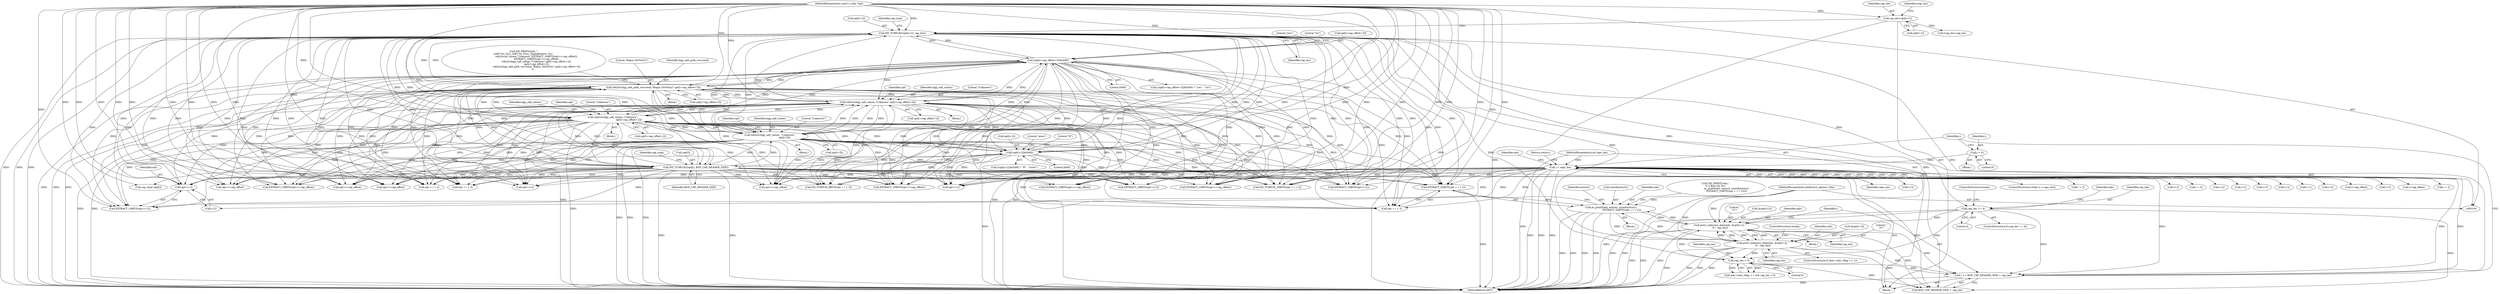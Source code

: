 digraph "0_tcpdump_e3f3b445e2d20ac5d5b7fcb7559ce6beb55da0c9@pointer" {
"1000182" [label="(Call,opt+i+2)"];
"1000293" [label="(Call,(opt[i+cap_offset+3])&0x80)"];
"1000407" [label="(Call,tok2str(bgp_add_path_recvsend,\"Bogus (0x%02x)\",opt[i+cap_offset+3]))"];
"1000106" [label="(MethodParameterIn,const u_char *opt)"];
"1000389" [label="(Call,tok2str(bgp_safi_values,\"Unknown\",opt[i+cap_offset+2]))"];
"1000274" [label="(Call,tok2str(bgp_safi_values,\"Unknown\",\n                                          opt[i+cap_offset+2]))"];
"1000195" [label="(Call,tok2str(bgp_safi_values, \"Unknown\",\n                                      opt[i+5]))"];
"1000155" [label="(Call,ND_TCHECK2(opt[i+2], cap_len))"];
"1000223" [label="(Call,(opt[i+2])&0x80)"];
"1000122" [label="(Call,ND_TCHECK2(opt[i], BGP_CAP_HEADER_SIZE))"];
"1000132" [label="(Call,cap_len=opt[i+1])"];
"1000118" [label="(Call,i < caps_len)"];
"1000114" [label="(Call,i = 0)"];
"1000469" [label="(Call,i += BGP_CAP_HEADER_SIZE + cap_len)"];
"1000459" [label="(Call,print_unknown_data(ndo, &opt[i+2], \"\n\t\t\", cap_len))"];
"1000325" [label="(Call,as_printf(ndo, astostr, sizeof(astostr),\n                            EXTRACT_32BITS(opt + i + 2)))"];
"1000437" [label="(Call,print_unknown_data(ndo, &opt[i+2], \"\n\t\t\", cap_len))"];
"1000105" [label="(MethodParameterIn,netdissect_options *ndo)"];
"1000330" [label="(Call,EXTRACT_32BITS(opt + i + 2))"];
"1000455" [label="(Call,cap_len > 0)"];
"1000316" [label="(Call,cap_len == 4)"];
"1000107" [label="(MethodParameterIn,int caps_len)"];
"1000120" [label="(Identifier,caps_len)"];
"1000156" [label="(Call,opt[i+2])"];
"1000401" [label="(Identifier,opt)"];
"1000277" [label="(Call,opt[i+cap_offset+2])"];
"1000184" [label="(Call,i+2)"];
"1000330" [label="(Call,EXTRACT_32BITS(opt + i + 2))"];
"1000327" [label="(Identifier,astostr)"];
"1000233" [label="(Call,EXTRACT_16BITS(opt+i+2))"];
"1000302" [label="(Literal,\"yes\")"];
"1000210" [label="(Call,ND_TCHECK_16BITS(opt + i + 2))"];
"1000194" [label="(Block,)"];
"1000223" [label="(Call,(opt[i+2])&0x80)"];
"1000139" [label="(Call,tcap_len=cap_len)"];
"1000431" [label="(ControlStructure,if (ndo->ndo_vflag <= 1))"];
"1000461" [label="(Call,&opt[i+2])"];
"1000336" [label="(ControlStructure,break;)"];
"1000390" [label="(Identifier,bgp_safi_values)"];
"1000260" [label="(Call,EXTRACT_16BITS(opt+i+cap_offset))"];
"1000188" [label="(Call,EXTRACT_16BITS(opt+i+2))"];
"1000200" [label="(Call,i+5)"];
"1000267" [label="(Call,EXTRACT_16BITS(opt+i+cap_offset))"];
"1000106" [label="(MethodParameterIn,const u_char *opt)"];
"1000301" [label="(Literal,0x80)"];
"1000183" [label="(Identifier,opt)"];
"1000328" [label="(Call,sizeof(astostr))"];
"1000326" [label="(Identifier,ndo)"];
"1000471" [label="(Call,BGP_CAP_HEADER_SIZE + cap_len)"];
"1000140" [label="(Identifier,tcap_len)"];
"1000382" [label="(Call,EXTRACT_16BITS(opt+i+cap_offset))"];
"1000409" [label="(Literal,\"Bogus (0x%02x)\")"];
"1000117" [label="(ControlStructure,while (i < caps_len))"];
"1000320" [label="(Call,ND_PRINT((ndo, \"\n\t\t 4 Byte AS %s\",\n                            as_printf(ndo, astostr, sizeof(astostr),\n                            EXTRACT_32BITS(opt + i + 2)))))"];
"1000181" [label="(Call,EXTRACT_16BITS(opt+i+2))"];
"1000274" [label="(Call,tok2str(bgp_safi_values,\"Unknown\",\n                                          opt[i+cap_offset+2]))"];
"1000204" [label="(Identifier,opt)"];
"1000234" [label="(Call,opt+i+2)"];
"1000124" [label="(Identifier,opt)"];
"1000261" [label="(Call,opt+i+cap_offset)"];
"1000318" [label="(Literal,4)"];
"1000273" [label="(Block,)"];
"1000375" [label="(Call,EXTRACT_16BITS(opt+i+cap_offset))"];
"1000268" [label="(Call,opt+i+cap_offset)"];
"1000198" [label="(Call,opt[i+5])"];
"1000213" [label="(Call,i + 2)"];
"1000449" [label="(Call,ndo->ndo_vflag > 1 && cap_len > 0)"];
"1000323" [label="(Block,)"];
"1000122" [label="(Call,ND_TCHECK2(opt[i], BGP_CAP_HEADER_SIZE))"];
"1000224" [label="(Call,opt[i+2])"];
"1000127" [label="(Call,cap_type=opt[i])"];
"1000474" [label="(Return,return;)"];
"1000408" [label="(Identifier,bgp_add_path_recvsend)"];
"1000292" [label="(Call,((opt[i+cap_offset+3])&0x80) ? \"yes\" : \"no\")"];
"1000275" [label="(Identifier,bgp_safi_values)"];
"1000161" [label="(Identifier,cap_len)"];
"1000464" [label="(Call,i+2)"];
"1000115" [label="(Identifier,i)"];
"1000331" [label="(Call,opt + i + 2)"];
"1000286" [label="(Identifier,opt)"];
"1000166" [label="(Call,ND_TCHECK_8BITS(opt + i + 5))"];
"1000128" [label="(Identifier,cap_type)"];
"1000437" [label="(Call,print_unknown_data(ndo, &opt[i+2], \"\n\t\t\", cap_len))"];
"1000222" [label="(Call,((opt[i+2])&0x80) ? \"R\" : \"none\")"];
"1000376" [label="(Call,opt+i+cap_offset)"];
"1000470" [label="(Identifier,i)"];
"1000134" [label="(Call,opt[i+1])"];
"1000322" [label="(Identifier,ndo)"];
"1000315" [label="(ControlStructure,if (cap_len == 4))"];
"1000169" [label="(Call,i + 5)"];
"1000236" [label="(Call,i+2)"];
"1000196" [label="(Identifier,bgp_safi_values)"];
"1000399" [label="(Block,)"];
"1000447" [label="(ControlStructure,break;)"];
"1000389" [label="(Call,tok2str(bgp_safi_values,\"Unknown\",opt[i+cap_offset+2]))"];
"1000316" [label="(Call,cap_len == 4)"];
"1000458" [label="(Block,)"];
"1000460" [label="(Identifier,ndo)"];
"1000126" [label="(Identifier,BGP_CAP_HEADER_SIZE)"];
"1000303" [label="(Literal,\"no\")"];
"1000294" [label="(Call,opt[i+cap_offset+3])"];
"1000446" [label="(Identifier,cap_len)"];
"1000383" [label="(Call,opt+i+cap_offset)"];
"1000229" [label="(Literal,0x80)"];
"1000195" [label="(Call,tok2str(bgp_safi_values, \"Unknown\",\n                                      opt[i+5]))"];
"1000231" [label="(Literal,\"none\")"];
"1000438" [label="(Identifier,ndo)"];
"1000105" [label="(MethodParameterIn,netdissect_options *ndo)"];
"1000480" [label="(MethodReturn,RET)"];
"1000182" [label="(Call,opt+i+2)"];
"1000391" [label="(Literal,\"Unknown\")"];
"1000132" [label="(Call,cap_len=opt[i+1])"];
"1000457" [label="(Literal,0)"];
"1000469" [label="(Call,i += BGP_CAP_HEADER_SIZE + cap_len)"];
"1000123" [label="(Call,opt[i])"];
"1000226" [label="(Call,i+2)"];
"1000439" [label="(Call,&opt[i+2])"];
"1000455" [label="(Call,cap_len > 0)"];
"1000445" [label="(Literal,\"\n\t\t\")"];
"1000459" [label="(Call,print_unknown_data(ndo, &opt[i+2], \"\n\t\t\", cap_len))"];
"1000205" [label="(Call,i+5)"];
"1000325" [label="(Call,as_printf(ndo, astostr, sizeof(astostr),\n                            EXTRACT_32BITS(opt + i + 2)))"];
"1000456" [label="(Identifier,cap_len)"];
"1000121" [label="(Block,)"];
"1000211" [label="(Call,opt + i + 2)"];
"1000467" [label="(Literal,\"\n\t\t\")"];
"1000167" [label="(Call,opt + i + 5)"];
"1000317" [label="(Identifier,cap_len)"];
"1000197" [label="(Literal,\"Unknown\")"];
"1000189" [label="(Call,opt+i+2)"];
"1000442" [label="(Call,i+2)"];
"1000276" [label="(Literal,\"Unknown\")"];
"1000118" [label="(Call,i < caps_len)"];
"1000119" [label="(Identifier,i)"];
"1000392" [label="(Call,opt[i+cap_offset+2])"];
"1000410" [label="(Call,opt[i+cap_offset+3])"];
"1000388" [label="(Block,)"];
"1000114" [label="(Call,i = 0)"];
"1000163" [label="(Identifier,cap_type)"];
"1000107" [label="(MethodParameterIn,int caps_len)"];
"1000407" [label="(Call,tok2str(bgp_add_path_recvsend,\"Bogus (0x%02x)\",opt[i+cap_offset+3]))"];
"1000136" [label="(Call,i+1)"];
"1000191" [label="(Call,i+2)"];
"1000293" [label="(Call,(opt[i+cap_offset+3])&0x80)"];
"1000378" [label="(Call,i+cap_offset)"];
"1000468" [label="(Identifier,cap_len)"];
"1000155" [label="(Call,ND_TCHECK2(opt[i+2], cap_len))"];
"1000133" [label="(Identifier,cap_len)"];
"1000158" [label="(Call,i+2)"];
"1000263" [label="(Call,i+cap_offset)"];
"1000116" [label="(Literal,0)"];
"1000333" [label="(Call,i + 2)"];
"1000230" [label="(Literal,\"R\")"];
"1000366" [label="(Call,ND_PRINT((ndo, \"\n\t\tAFI %s (%u), SAFI %s (%u), Send/Receive: %s\",\n                                  tok2str(af_values,\"Unknown\",EXTRACT_16BITS(opt+i+cap_offset)),\n                                  EXTRACT_16BITS(opt+i+cap_offset),\n                                  tok2str(bgp_safi_values,\"Unknown\",opt[i+cap_offset+2]),\n                                  opt[i+cap_offset+2],\n                                  tok2str(bgp_add_path_recvsend,\"Bogus (0x%02x)\",opt[i+cap_offset+3])\n                        )))"];
"1000108" [label="(Block,)"];
"1000182" -> "1000181"  [label="AST: "];
"1000182" -> "1000184"  [label="CFG: "];
"1000183" -> "1000182"  [label="AST: "];
"1000184" -> "1000182"  [label="AST: "];
"1000181" -> "1000182"  [label="CFG: "];
"1000293" -> "1000182"  [label="DDG: "];
"1000389" -> "1000182"  [label="DDG: "];
"1000407" -> "1000182"  [label="DDG: "];
"1000274" -> "1000182"  [label="DDG: "];
"1000155" -> "1000182"  [label="DDG: "];
"1000195" -> "1000182"  [label="DDG: "];
"1000106" -> "1000182"  [label="DDG: "];
"1000122" -> "1000182"  [label="DDG: "];
"1000118" -> "1000182"  [label="DDG: "];
"1000293" -> "1000292"  [label="AST: "];
"1000293" -> "1000301"  [label="CFG: "];
"1000294" -> "1000293"  [label="AST: "];
"1000301" -> "1000293"  [label="AST: "];
"1000302" -> "1000293"  [label="CFG: "];
"1000303" -> "1000293"  [label="CFG: "];
"1000293" -> "1000480"  [label="DDG: "];
"1000293" -> "1000122"  [label="DDG: "];
"1000293" -> "1000155"  [label="DDG: "];
"1000293" -> "1000166"  [label="DDG: "];
"1000293" -> "1000167"  [label="DDG: "];
"1000293" -> "1000181"  [label="DDG: "];
"1000293" -> "1000188"  [label="DDG: "];
"1000293" -> "1000189"  [label="DDG: "];
"1000293" -> "1000195"  [label="DDG: "];
"1000293" -> "1000210"  [label="DDG: "];
"1000293" -> "1000211"  [label="DDG: "];
"1000293" -> "1000223"  [label="DDG: "];
"1000293" -> "1000233"  [label="DDG: "];
"1000293" -> "1000234"  [label="DDG: "];
"1000293" -> "1000260"  [label="DDG: "];
"1000293" -> "1000261"  [label="DDG: "];
"1000293" -> "1000267"  [label="DDG: "];
"1000293" -> "1000268"  [label="DDG: "];
"1000293" -> "1000274"  [label="DDG: "];
"1000407" -> "1000293"  [label="DDG: "];
"1000106" -> "1000293"  [label="DDG: "];
"1000389" -> "1000293"  [label="DDG: "];
"1000274" -> "1000293"  [label="DDG: "];
"1000223" -> "1000293"  [label="DDG: "];
"1000195" -> "1000293"  [label="DDG: "];
"1000155" -> "1000293"  [label="DDG: "];
"1000122" -> "1000293"  [label="DDG: "];
"1000293" -> "1000330"  [label="DDG: "];
"1000293" -> "1000331"  [label="DDG: "];
"1000293" -> "1000375"  [label="DDG: "];
"1000293" -> "1000376"  [label="DDG: "];
"1000293" -> "1000382"  [label="DDG: "];
"1000293" -> "1000383"  [label="DDG: "];
"1000293" -> "1000389"  [label="DDG: "];
"1000293" -> "1000407"  [label="DDG: "];
"1000407" -> "1000399"  [label="AST: "];
"1000407" -> "1000410"  [label="CFG: "];
"1000408" -> "1000407"  [label="AST: "];
"1000409" -> "1000407"  [label="AST: "];
"1000410" -> "1000407"  [label="AST: "];
"1000366" -> "1000407"  [label="CFG: "];
"1000407" -> "1000480"  [label="DDG: "];
"1000407" -> "1000480"  [label="DDG: "];
"1000407" -> "1000480"  [label="DDG: "];
"1000407" -> "1000122"  [label="DDG: "];
"1000407" -> "1000155"  [label="DDG: "];
"1000407" -> "1000166"  [label="DDG: "];
"1000407" -> "1000167"  [label="DDG: "];
"1000407" -> "1000181"  [label="DDG: "];
"1000407" -> "1000188"  [label="DDG: "];
"1000407" -> "1000189"  [label="DDG: "];
"1000407" -> "1000195"  [label="DDG: "];
"1000407" -> "1000210"  [label="DDG: "];
"1000407" -> "1000211"  [label="DDG: "];
"1000407" -> "1000223"  [label="DDG: "];
"1000407" -> "1000233"  [label="DDG: "];
"1000407" -> "1000234"  [label="DDG: "];
"1000407" -> "1000260"  [label="DDG: "];
"1000407" -> "1000261"  [label="DDG: "];
"1000407" -> "1000267"  [label="DDG: "];
"1000407" -> "1000268"  [label="DDG: "];
"1000407" -> "1000274"  [label="DDG: "];
"1000407" -> "1000330"  [label="DDG: "];
"1000407" -> "1000331"  [label="DDG: "];
"1000407" -> "1000375"  [label="DDG: "];
"1000407" -> "1000376"  [label="DDG: "];
"1000407" -> "1000382"  [label="DDG: "];
"1000407" -> "1000383"  [label="DDG: "];
"1000407" -> "1000389"  [label="DDG: "];
"1000106" -> "1000407"  [label="DDG: "];
"1000389" -> "1000407"  [label="DDG: "];
"1000274" -> "1000407"  [label="DDG: "];
"1000155" -> "1000407"  [label="DDG: "];
"1000195" -> "1000407"  [label="DDG: "];
"1000122" -> "1000407"  [label="DDG: "];
"1000106" -> "1000104"  [label="AST: "];
"1000106" -> "1000480"  [label="DDG: "];
"1000106" -> "1000122"  [label="DDG: "];
"1000106" -> "1000127"  [label="DDG: "];
"1000106" -> "1000132"  [label="DDG: "];
"1000106" -> "1000155"  [label="DDG: "];
"1000106" -> "1000166"  [label="DDG: "];
"1000106" -> "1000167"  [label="DDG: "];
"1000106" -> "1000181"  [label="DDG: "];
"1000106" -> "1000188"  [label="DDG: "];
"1000106" -> "1000189"  [label="DDG: "];
"1000106" -> "1000195"  [label="DDG: "];
"1000106" -> "1000210"  [label="DDG: "];
"1000106" -> "1000211"  [label="DDG: "];
"1000106" -> "1000223"  [label="DDG: "];
"1000106" -> "1000233"  [label="DDG: "];
"1000106" -> "1000234"  [label="DDG: "];
"1000106" -> "1000260"  [label="DDG: "];
"1000106" -> "1000261"  [label="DDG: "];
"1000106" -> "1000267"  [label="DDG: "];
"1000106" -> "1000268"  [label="DDG: "];
"1000106" -> "1000274"  [label="DDG: "];
"1000106" -> "1000330"  [label="DDG: "];
"1000106" -> "1000331"  [label="DDG: "];
"1000106" -> "1000375"  [label="DDG: "];
"1000106" -> "1000376"  [label="DDG: "];
"1000106" -> "1000382"  [label="DDG: "];
"1000106" -> "1000383"  [label="DDG: "];
"1000106" -> "1000389"  [label="DDG: "];
"1000389" -> "1000388"  [label="AST: "];
"1000389" -> "1000392"  [label="CFG: "];
"1000390" -> "1000389"  [label="AST: "];
"1000391" -> "1000389"  [label="AST: "];
"1000392" -> "1000389"  [label="AST: "];
"1000401" -> "1000389"  [label="CFG: "];
"1000389" -> "1000480"  [label="DDG: "];
"1000389" -> "1000480"  [label="DDG: "];
"1000389" -> "1000480"  [label="DDG: "];
"1000389" -> "1000122"  [label="DDG: "];
"1000389" -> "1000155"  [label="DDG: "];
"1000389" -> "1000166"  [label="DDG: "];
"1000389" -> "1000167"  [label="DDG: "];
"1000389" -> "1000181"  [label="DDG: "];
"1000389" -> "1000188"  [label="DDG: "];
"1000389" -> "1000189"  [label="DDG: "];
"1000389" -> "1000195"  [label="DDG: "];
"1000389" -> "1000195"  [label="DDG: "];
"1000389" -> "1000210"  [label="DDG: "];
"1000389" -> "1000211"  [label="DDG: "];
"1000389" -> "1000223"  [label="DDG: "];
"1000389" -> "1000233"  [label="DDG: "];
"1000389" -> "1000234"  [label="DDG: "];
"1000389" -> "1000260"  [label="DDG: "];
"1000389" -> "1000261"  [label="DDG: "];
"1000389" -> "1000267"  [label="DDG: "];
"1000389" -> "1000268"  [label="DDG: "];
"1000389" -> "1000274"  [label="DDG: "];
"1000389" -> "1000274"  [label="DDG: "];
"1000389" -> "1000330"  [label="DDG: "];
"1000389" -> "1000331"  [label="DDG: "];
"1000389" -> "1000375"  [label="DDG: "];
"1000389" -> "1000376"  [label="DDG: "];
"1000389" -> "1000382"  [label="DDG: "];
"1000389" -> "1000383"  [label="DDG: "];
"1000274" -> "1000389"  [label="DDG: "];
"1000274" -> "1000389"  [label="DDG: "];
"1000195" -> "1000389"  [label="DDG: "];
"1000195" -> "1000389"  [label="DDG: "];
"1000155" -> "1000389"  [label="DDG: "];
"1000122" -> "1000389"  [label="DDG: "];
"1000274" -> "1000273"  [label="AST: "];
"1000274" -> "1000277"  [label="CFG: "];
"1000275" -> "1000274"  [label="AST: "];
"1000276" -> "1000274"  [label="AST: "];
"1000277" -> "1000274"  [label="AST: "];
"1000286" -> "1000274"  [label="CFG: "];
"1000274" -> "1000480"  [label="DDG: "];
"1000274" -> "1000480"  [label="DDG: "];
"1000274" -> "1000480"  [label="DDG: "];
"1000274" -> "1000122"  [label="DDG: "];
"1000274" -> "1000155"  [label="DDG: "];
"1000274" -> "1000166"  [label="DDG: "];
"1000274" -> "1000167"  [label="DDG: "];
"1000274" -> "1000181"  [label="DDG: "];
"1000274" -> "1000188"  [label="DDG: "];
"1000274" -> "1000189"  [label="DDG: "];
"1000274" -> "1000195"  [label="DDG: "];
"1000274" -> "1000195"  [label="DDG: "];
"1000274" -> "1000210"  [label="DDG: "];
"1000274" -> "1000211"  [label="DDG: "];
"1000274" -> "1000223"  [label="DDG: "];
"1000274" -> "1000233"  [label="DDG: "];
"1000274" -> "1000234"  [label="DDG: "];
"1000274" -> "1000260"  [label="DDG: "];
"1000274" -> "1000261"  [label="DDG: "];
"1000274" -> "1000267"  [label="DDG: "];
"1000274" -> "1000268"  [label="DDG: "];
"1000195" -> "1000274"  [label="DDG: "];
"1000195" -> "1000274"  [label="DDG: "];
"1000223" -> "1000274"  [label="DDG: "];
"1000155" -> "1000274"  [label="DDG: "];
"1000122" -> "1000274"  [label="DDG: "];
"1000274" -> "1000330"  [label="DDG: "];
"1000274" -> "1000331"  [label="DDG: "];
"1000274" -> "1000375"  [label="DDG: "];
"1000274" -> "1000376"  [label="DDG: "];
"1000274" -> "1000382"  [label="DDG: "];
"1000274" -> "1000383"  [label="DDG: "];
"1000195" -> "1000194"  [label="AST: "];
"1000195" -> "1000198"  [label="CFG: "];
"1000196" -> "1000195"  [label="AST: "];
"1000197" -> "1000195"  [label="AST: "];
"1000198" -> "1000195"  [label="AST: "];
"1000204" -> "1000195"  [label="CFG: "];
"1000195" -> "1000480"  [label="DDG: "];
"1000195" -> "1000480"  [label="DDG: "];
"1000195" -> "1000480"  [label="DDG: "];
"1000195" -> "1000122"  [label="DDG: "];
"1000195" -> "1000155"  [label="DDG: "];
"1000195" -> "1000166"  [label="DDG: "];
"1000195" -> "1000167"  [label="DDG: "];
"1000195" -> "1000181"  [label="DDG: "];
"1000195" -> "1000188"  [label="DDG: "];
"1000195" -> "1000189"  [label="DDG: "];
"1000155" -> "1000195"  [label="DDG: "];
"1000122" -> "1000195"  [label="DDG: "];
"1000195" -> "1000210"  [label="DDG: "];
"1000195" -> "1000211"  [label="DDG: "];
"1000195" -> "1000223"  [label="DDG: "];
"1000195" -> "1000233"  [label="DDG: "];
"1000195" -> "1000234"  [label="DDG: "];
"1000195" -> "1000260"  [label="DDG: "];
"1000195" -> "1000261"  [label="DDG: "];
"1000195" -> "1000267"  [label="DDG: "];
"1000195" -> "1000268"  [label="DDG: "];
"1000195" -> "1000330"  [label="DDG: "];
"1000195" -> "1000331"  [label="DDG: "];
"1000195" -> "1000375"  [label="DDG: "];
"1000195" -> "1000376"  [label="DDG: "];
"1000195" -> "1000382"  [label="DDG: "];
"1000195" -> "1000383"  [label="DDG: "];
"1000155" -> "1000121"  [label="AST: "];
"1000155" -> "1000161"  [label="CFG: "];
"1000156" -> "1000155"  [label="AST: "];
"1000161" -> "1000155"  [label="AST: "];
"1000163" -> "1000155"  [label="CFG: "];
"1000155" -> "1000480"  [label="DDG: "];
"1000155" -> "1000480"  [label="DDG: "];
"1000155" -> "1000480"  [label="DDG: "];
"1000155" -> "1000122"  [label="DDG: "];
"1000223" -> "1000155"  [label="DDG: "];
"1000122" -> "1000155"  [label="DDG: "];
"1000132" -> "1000155"  [label="DDG: "];
"1000155" -> "1000166"  [label="DDG: "];
"1000155" -> "1000167"  [label="DDG: "];
"1000155" -> "1000181"  [label="DDG: "];
"1000155" -> "1000188"  [label="DDG: "];
"1000155" -> "1000189"  [label="DDG: "];
"1000155" -> "1000210"  [label="DDG: "];
"1000155" -> "1000211"  [label="DDG: "];
"1000155" -> "1000223"  [label="DDG: "];
"1000155" -> "1000233"  [label="DDG: "];
"1000155" -> "1000234"  [label="DDG: "];
"1000155" -> "1000260"  [label="DDG: "];
"1000155" -> "1000261"  [label="DDG: "];
"1000155" -> "1000267"  [label="DDG: "];
"1000155" -> "1000268"  [label="DDG: "];
"1000155" -> "1000316"  [label="DDG: "];
"1000155" -> "1000330"  [label="DDG: "];
"1000155" -> "1000331"  [label="DDG: "];
"1000155" -> "1000375"  [label="DDG: "];
"1000155" -> "1000376"  [label="DDG: "];
"1000155" -> "1000382"  [label="DDG: "];
"1000155" -> "1000383"  [label="DDG: "];
"1000155" -> "1000437"  [label="DDG: "];
"1000155" -> "1000455"  [label="DDG: "];
"1000155" -> "1000459"  [label="DDG: "];
"1000155" -> "1000469"  [label="DDG: "];
"1000155" -> "1000471"  [label="DDG: "];
"1000223" -> "1000222"  [label="AST: "];
"1000223" -> "1000229"  [label="CFG: "];
"1000224" -> "1000223"  [label="AST: "];
"1000229" -> "1000223"  [label="AST: "];
"1000230" -> "1000223"  [label="CFG: "];
"1000231" -> "1000223"  [label="CFG: "];
"1000223" -> "1000480"  [label="DDG: "];
"1000223" -> "1000122"  [label="DDG: "];
"1000122" -> "1000223"  [label="DDG: "];
"1000223" -> "1000233"  [label="DDG: "];
"1000223" -> "1000234"  [label="DDG: "];
"1000223" -> "1000260"  [label="DDG: "];
"1000223" -> "1000261"  [label="DDG: "];
"1000223" -> "1000267"  [label="DDG: "];
"1000223" -> "1000268"  [label="DDG: "];
"1000122" -> "1000121"  [label="AST: "];
"1000122" -> "1000126"  [label="CFG: "];
"1000123" -> "1000122"  [label="AST: "];
"1000126" -> "1000122"  [label="AST: "];
"1000128" -> "1000122"  [label="CFG: "];
"1000122" -> "1000480"  [label="DDG: "];
"1000122" -> "1000480"  [label="DDG: "];
"1000122" -> "1000127"  [label="DDG: "];
"1000122" -> "1000166"  [label="DDG: "];
"1000122" -> "1000167"  [label="DDG: "];
"1000122" -> "1000181"  [label="DDG: "];
"1000122" -> "1000188"  [label="DDG: "];
"1000122" -> "1000189"  [label="DDG: "];
"1000122" -> "1000210"  [label="DDG: "];
"1000122" -> "1000211"  [label="DDG: "];
"1000122" -> "1000233"  [label="DDG: "];
"1000122" -> "1000234"  [label="DDG: "];
"1000122" -> "1000260"  [label="DDG: "];
"1000122" -> "1000261"  [label="DDG: "];
"1000122" -> "1000267"  [label="DDG: "];
"1000122" -> "1000268"  [label="DDG: "];
"1000122" -> "1000330"  [label="DDG: "];
"1000122" -> "1000331"  [label="DDG: "];
"1000122" -> "1000375"  [label="DDG: "];
"1000122" -> "1000376"  [label="DDG: "];
"1000122" -> "1000382"  [label="DDG: "];
"1000122" -> "1000383"  [label="DDG: "];
"1000122" -> "1000469"  [label="DDG: "];
"1000122" -> "1000471"  [label="DDG: "];
"1000132" -> "1000121"  [label="AST: "];
"1000132" -> "1000134"  [label="CFG: "];
"1000133" -> "1000132"  [label="AST: "];
"1000134" -> "1000132"  [label="AST: "];
"1000140" -> "1000132"  [label="CFG: "];
"1000132" -> "1000480"  [label="DDG: "];
"1000132" -> "1000139"  [label="DDG: "];
"1000118" -> "1000117"  [label="AST: "];
"1000118" -> "1000120"  [label="CFG: "];
"1000119" -> "1000118"  [label="AST: "];
"1000120" -> "1000118"  [label="AST: "];
"1000124" -> "1000118"  [label="CFG: "];
"1000474" -> "1000118"  [label="CFG: "];
"1000118" -> "1000480"  [label="DDG: "];
"1000118" -> "1000480"  [label="DDG: "];
"1000118" -> "1000480"  [label="DDG: "];
"1000114" -> "1000118"  [label="DDG: "];
"1000469" -> "1000118"  [label="DDG: "];
"1000107" -> "1000118"  [label="DDG: "];
"1000118" -> "1000136"  [label="DDG: "];
"1000118" -> "1000158"  [label="DDG: "];
"1000118" -> "1000166"  [label="DDG: "];
"1000118" -> "1000167"  [label="DDG: "];
"1000118" -> "1000169"  [label="DDG: "];
"1000118" -> "1000181"  [label="DDG: "];
"1000118" -> "1000184"  [label="DDG: "];
"1000118" -> "1000188"  [label="DDG: "];
"1000118" -> "1000189"  [label="DDG: "];
"1000118" -> "1000191"  [label="DDG: "];
"1000118" -> "1000200"  [label="DDG: "];
"1000118" -> "1000205"  [label="DDG: "];
"1000118" -> "1000210"  [label="DDG: "];
"1000118" -> "1000211"  [label="DDG: "];
"1000118" -> "1000213"  [label="DDG: "];
"1000118" -> "1000226"  [label="DDG: "];
"1000118" -> "1000233"  [label="DDG: "];
"1000118" -> "1000234"  [label="DDG: "];
"1000118" -> "1000236"  [label="DDG: "];
"1000118" -> "1000260"  [label="DDG: "];
"1000118" -> "1000261"  [label="DDG: "];
"1000118" -> "1000263"  [label="DDG: "];
"1000118" -> "1000330"  [label="DDG: "];
"1000118" -> "1000331"  [label="DDG: "];
"1000118" -> "1000333"  [label="DDG: "];
"1000118" -> "1000375"  [label="DDG: "];
"1000118" -> "1000376"  [label="DDG: "];
"1000118" -> "1000378"  [label="DDG: "];
"1000118" -> "1000442"  [label="DDG: "];
"1000118" -> "1000464"  [label="DDG: "];
"1000118" -> "1000469"  [label="DDG: "];
"1000114" -> "1000108"  [label="AST: "];
"1000114" -> "1000116"  [label="CFG: "];
"1000115" -> "1000114"  [label="AST: "];
"1000116" -> "1000114"  [label="AST: "];
"1000119" -> "1000114"  [label="CFG: "];
"1000469" -> "1000121"  [label="AST: "];
"1000469" -> "1000471"  [label="CFG: "];
"1000470" -> "1000469"  [label="AST: "];
"1000471" -> "1000469"  [label="AST: "];
"1000119" -> "1000469"  [label="CFG: "];
"1000469" -> "1000480"  [label="DDG: "];
"1000459" -> "1000469"  [label="DDG: "];
"1000437" -> "1000469"  [label="DDG: "];
"1000455" -> "1000469"  [label="DDG: "];
"1000316" -> "1000469"  [label="DDG: "];
"1000459" -> "1000458"  [label="AST: "];
"1000459" -> "1000468"  [label="CFG: "];
"1000460" -> "1000459"  [label="AST: "];
"1000461" -> "1000459"  [label="AST: "];
"1000467" -> "1000459"  [label="AST: "];
"1000468" -> "1000459"  [label="AST: "];
"1000470" -> "1000459"  [label="CFG: "];
"1000459" -> "1000480"  [label="DDG: "];
"1000459" -> "1000480"  [label="DDG: "];
"1000459" -> "1000480"  [label="DDG: "];
"1000459" -> "1000325"  [label="DDG: "];
"1000459" -> "1000437"  [label="DDG: "];
"1000459" -> "1000437"  [label="DDG: "];
"1000325" -> "1000459"  [label="DDG: "];
"1000437" -> "1000459"  [label="DDG: "];
"1000437" -> "1000459"  [label="DDG: "];
"1000437" -> "1000459"  [label="DDG: "];
"1000105" -> "1000459"  [label="DDG: "];
"1000455" -> "1000459"  [label="DDG: "];
"1000316" -> "1000459"  [label="DDG: "];
"1000459" -> "1000471"  [label="DDG: "];
"1000325" -> "1000323"  [label="AST: "];
"1000325" -> "1000330"  [label="CFG: "];
"1000326" -> "1000325"  [label="AST: "];
"1000327" -> "1000325"  [label="AST: "];
"1000328" -> "1000325"  [label="AST: "];
"1000330" -> "1000325"  [label="AST: "];
"1000320" -> "1000325"  [label="CFG: "];
"1000325" -> "1000480"  [label="DDG: "];
"1000325" -> "1000480"  [label="DDG: "];
"1000325" -> "1000480"  [label="DDG: "];
"1000325" -> "1000480"  [label="DDG: "];
"1000437" -> "1000325"  [label="DDG: "];
"1000105" -> "1000325"  [label="DDG: "];
"1000330" -> "1000325"  [label="DDG: "];
"1000325" -> "1000437"  [label="DDG: "];
"1000437" -> "1000431"  [label="AST: "];
"1000437" -> "1000446"  [label="CFG: "];
"1000438" -> "1000437"  [label="AST: "];
"1000439" -> "1000437"  [label="AST: "];
"1000445" -> "1000437"  [label="AST: "];
"1000446" -> "1000437"  [label="AST: "];
"1000447" -> "1000437"  [label="CFG: "];
"1000437" -> "1000480"  [label="DDG: "];
"1000437" -> "1000480"  [label="DDG: "];
"1000437" -> "1000480"  [label="DDG: "];
"1000437" -> "1000480"  [label="DDG: "];
"1000105" -> "1000437"  [label="DDG: "];
"1000437" -> "1000455"  [label="DDG: "];
"1000437" -> "1000471"  [label="DDG: "];
"1000105" -> "1000104"  [label="AST: "];
"1000105" -> "1000480"  [label="DDG: "];
"1000330" -> "1000331"  [label="CFG: "];
"1000331" -> "1000330"  [label="AST: "];
"1000330" -> "1000480"  [label="DDG: "];
"1000455" -> "1000449"  [label="AST: "];
"1000455" -> "1000457"  [label="CFG: "];
"1000456" -> "1000455"  [label="AST: "];
"1000457" -> "1000455"  [label="AST: "];
"1000449" -> "1000455"  [label="CFG: "];
"1000455" -> "1000449"  [label="DDG: "];
"1000455" -> "1000449"  [label="DDG: "];
"1000316" -> "1000455"  [label="DDG: "];
"1000455" -> "1000471"  [label="DDG: "];
"1000316" -> "1000315"  [label="AST: "];
"1000316" -> "1000318"  [label="CFG: "];
"1000317" -> "1000316"  [label="AST: "];
"1000318" -> "1000316"  [label="AST: "];
"1000322" -> "1000316"  [label="CFG: "];
"1000336" -> "1000316"  [label="CFG: "];
"1000316" -> "1000480"  [label="DDG: "];
"1000316" -> "1000480"  [label="DDG: "];
"1000316" -> "1000471"  [label="DDG: "];
"1000107" -> "1000104"  [label="AST: "];
"1000107" -> "1000480"  [label="DDG: "];
}
